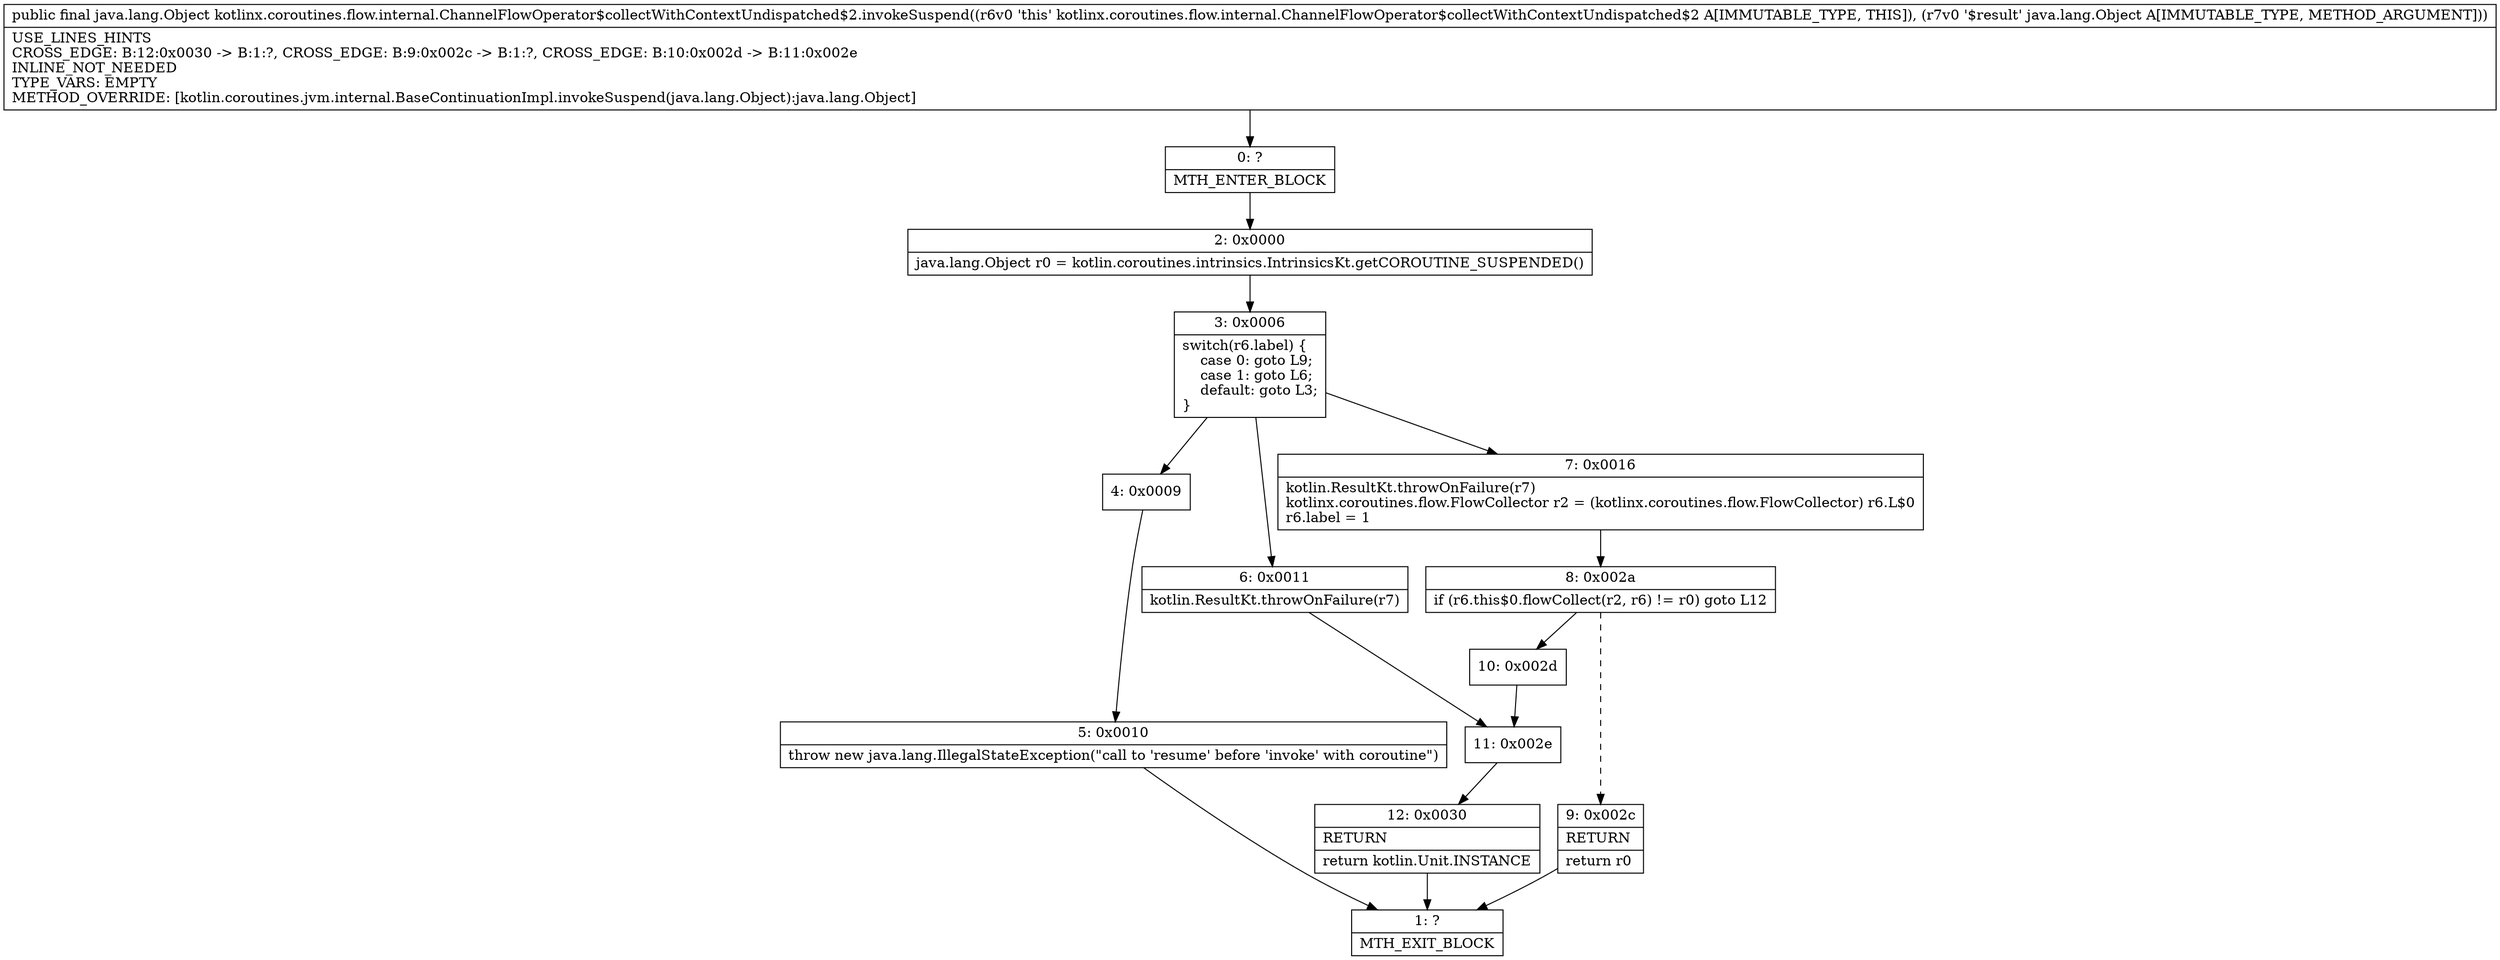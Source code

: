 digraph "CFG forkotlinx.coroutines.flow.internal.ChannelFlowOperator$collectWithContextUndispatched$2.invokeSuspend(Ljava\/lang\/Object;)Ljava\/lang\/Object;" {
Node_0 [shape=record,label="{0\:\ ?|MTH_ENTER_BLOCK\l}"];
Node_2 [shape=record,label="{2\:\ 0x0000|java.lang.Object r0 = kotlin.coroutines.intrinsics.IntrinsicsKt.getCOROUTINE_SUSPENDED()\l}"];
Node_3 [shape=record,label="{3\:\ 0x0006|switch(r6.label) \{\l    case 0: goto L9;\l    case 1: goto L6;\l    default: goto L3;\l\}\l}"];
Node_4 [shape=record,label="{4\:\ 0x0009}"];
Node_5 [shape=record,label="{5\:\ 0x0010|throw new java.lang.IllegalStateException(\"call to 'resume' before 'invoke' with coroutine\")\l}"];
Node_1 [shape=record,label="{1\:\ ?|MTH_EXIT_BLOCK\l}"];
Node_6 [shape=record,label="{6\:\ 0x0011|kotlin.ResultKt.throwOnFailure(r7)\l}"];
Node_11 [shape=record,label="{11\:\ 0x002e}"];
Node_12 [shape=record,label="{12\:\ 0x0030|RETURN\l|return kotlin.Unit.INSTANCE\l}"];
Node_7 [shape=record,label="{7\:\ 0x0016|kotlin.ResultKt.throwOnFailure(r7)\lkotlinx.coroutines.flow.FlowCollector r2 = (kotlinx.coroutines.flow.FlowCollector) r6.L$0\lr6.label = 1\l}"];
Node_8 [shape=record,label="{8\:\ 0x002a|if (r6.this$0.flowCollect(r2, r6) != r0) goto L12\l}"];
Node_9 [shape=record,label="{9\:\ 0x002c|RETURN\l|return r0\l}"];
Node_10 [shape=record,label="{10\:\ 0x002d}"];
MethodNode[shape=record,label="{public final java.lang.Object kotlinx.coroutines.flow.internal.ChannelFlowOperator$collectWithContextUndispatched$2.invokeSuspend((r6v0 'this' kotlinx.coroutines.flow.internal.ChannelFlowOperator$collectWithContextUndispatched$2 A[IMMUTABLE_TYPE, THIS]), (r7v0 '$result' java.lang.Object A[IMMUTABLE_TYPE, METHOD_ARGUMENT]))  | USE_LINES_HINTS\lCROSS_EDGE: B:12:0x0030 \-\> B:1:?, CROSS_EDGE: B:9:0x002c \-\> B:1:?, CROSS_EDGE: B:10:0x002d \-\> B:11:0x002e\lINLINE_NOT_NEEDED\lTYPE_VARS: EMPTY\lMETHOD_OVERRIDE: [kotlin.coroutines.jvm.internal.BaseContinuationImpl.invokeSuspend(java.lang.Object):java.lang.Object]\l}"];
MethodNode -> Node_0;Node_0 -> Node_2;
Node_2 -> Node_3;
Node_3 -> Node_4;
Node_3 -> Node_6;
Node_3 -> Node_7;
Node_4 -> Node_5;
Node_5 -> Node_1;
Node_6 -> Node_11;
Node_11 -> Node_12;
Node_12 -> Node_1;
Node_7 -> Node_8;
Node_8 -> Node_9[style=dashed];
Node_8 -> Node_10;
Node_9 -> Node_1;
Node_10 -> Node_11;
}

